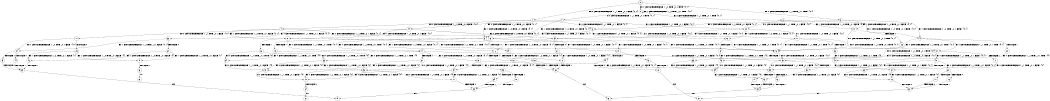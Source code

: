 digraph BCG {
size = "7, 10.5";
center = TRUE;
node [shape = circle];
0 [peripheries = 2];
0 -> 1 [label = "EX !0 !ATOMIC_EXCH_BRANCH (1, +1, TRUE, +0, 1, TRUE) !{0, 1}"];
0 -> 2 [label = "EX !1 !ATOMIC_EXCH_BRANCH (1, +0, TRUE, +0, 1, TRUE) !{0, 1}"];
0 -> 3 [label = "EX !0 !ATOMIC_EXCH_BRANCH (1, +1, TRUE, +0, 1, TRUE) !{0, 1}"];
1 -> 4 [label = "EX !0 !ATOMIC_EXCH_BRANCH (1, +1, TRUE, +0, 1, FALSE) !{0, 1}"];
1 -> 5 [label = "EX !1 !ATOMIC_EXCH_BRANCH (1, +0, TRUE, +0, 1, FALSE) !{0, 1}"];
1 -> 6 [label = "EX !0 !ATOMIC_EXCH_BRANCH (1, +1, TRUE, +0, 1, FALSE) !{0, 1}"];
2 -> 2 [label = "EX !1 !ATOMIC_EXCH_BRANCH (1, +0, TRUE, +0, 1, TRUE) !{0, 1}"];
2 -> 7 [label = "EX !0 !ATOMIC_EXCH_BRANCH (1, +1, TRUE, +0, 1, TRUE) !{0, 1}"];
2 -> 8 [label = "EX !0 !ATOMIC_EXCH_BRANCH (1, +1, TRUE, +0, 1, TRUE) !{0, 1}"];
3 -> 9 [label = "EX !1 !ATOMIC_EXCH_BRANCH (1, +0, TRUE, +0, 1, FALSE) !{0, 1}"];
3 -> 6 [label = "EX !0 !ATOMIC_EXCH_BRANCH (1, +1, TRUE, +0, 1, FALSE) !{0, 1}"];
3 -> 10 [label = "EX !1 !ATOMIC_EXCH_BRANCH (1, +0, TRUE, +0, 1, FALSE) !{0, 1}"];
4 -> 11 [label = "EX !0 !ATOMIC_EXCH_BRANCH (1, +1, TRUE, +0, 1, FALSE) !{0, 1}"];
4 -> 12 [label = "EX !1 !ATOMIC_EXCH_BRANCH (1, +0, TRUE, +0, 1, FALSE) !{0, 1}"];
4 -> 13 [label = "EX !0 !ATOMIC_EXCH_BRANCH (1, +1, TRUE, +0, 1, FALSE) !{0, 1}"];
5 -> 14 [label = "EX !0 !ATOMIC_EXCH_BRANCH (1, +1, TRUE, +0, 1, TRUE) !{0, 1}"];
5 -> 15 [label = "TERMINATE !1"];
5 -> 16 [label = "EX !0 !ATOMIC_EXCH_BRANCH (1, +1, TRUE, +0, 1, TRUE) !{0, 1}"];
6 -> 17 [label = "EX !1 !ATOMIC_EXCH_BRANCH (1, +0, TRUE, +0, 1, FALSE) !{0, 1}"];
6 -> 13 [label = "EX !0 !ATOMIC_EXCH_BRANCH (1, +1, TRUE, +0, 1, FALSE) !{0, 1}"];
6 -> 18 [label = "EX !1 !ATOMIC_EXCH_BRANCH (1, +0, TRUE, +0, 1, FALSE) !{0, 1}"];
7 -> 19 [label = "EX !0 !ATOMIC_EXCH_BRANCH (1, +1, TRUE, +0, 1, FALSE) !{0, 1}"];
7 -> 5 [label = "EX !1 !ATOMIC_EXCH_BRANCH (1, +0, TRUE, +0, 1, FALSE) !{0, 1}"];
7 -> 20 [label = "EX !0 !ATOMIC_EXCH_BRANCH (1, +1, TRUE, +0, 1, FALSE) !{0, 1}"];
8 -> 9 [label = "EX !1 !ATOMIC_EXCH_BRANCH (1, +0, TRUE, +0, 1, FALSE) !{0, 1}"];
8 -> 20 [label = "EX !0 !ATOMIC_EXCH_BRANCH (1, +1, TRUE, +0, 1, FALSE) !{0, 1}"];
8 -> 10 [label = "EX !1 !ATOMIC_EXCH_BRANCH (1, +0, TRUE, +0, 1, FALSE) !{0, 1}"];
9 -> 21 [label = "EX !0 !ATOMIC_EXCH_BRANCH (1, +1, TRUE, +0, 1, TRUE) !{0, 1}"];
9 -> 22 [label = "TERMINATE !1"];
9 -> 16 [label = "EX !0 !ATOMIC_EXCH_BRANCH (1, +1, TRUE, +0, 1, TRUE) !{0, 1}"];
10 -> 16 [label = "EX !0 !ATOMIC_EXCH_BRANCH (1, +1, TRUE, +0, 1, TRUE) !{0, 1}"];
10 -> 23 [label = "TERMINATE !1"];
11 -> 24 [label = "EX !1 !ATOMIC_EXCH_BRANCH (1, +0, TRUE, +0, 1, FALSE) !{0, 1}"];
11 -> 25 [label = "TERMINATE !0"];
12 -> 14 [label = "EX !0 !ATOMIC_EXCH_BRANCH (1, +1, TRUE, +0, 1, TRUE) !{0, 1}"];
12 -> 26 [label = "TERMINATE !1"];
12 -> 16 [label = "EX !0 !ATOMIC_EXCH_BRANCH (1, +1, TRUE, +0, 1, TRUE) !{0, 1}"];
13 -> 27 [label = "EX !1 !ATOMIC_EXCH_BRANCH (1, +0, TRUE, +0, 1, FALSE) !{0, 1}"];
13 -> 28 [label = "EX !1 !ATOMIC_EXCH_BRANCH (1, +0, TRUE, +0, 1, FALSE) !{0, 1}"];
13 -> 29 [label = "TERMINATE !0"];
14 -> 30 [label = "EX !0 !ATOMIC_EXCH_BRANCH (1, +1, TRUE, +0, 1, FALSE) !{0, 1}"];
14 -> 31 [label = "TERMINATE !1"];
14 -> 32 [label = "EX !0 !ATOMIC_EXCH_BRANCH (1, +1, TRUE, +0, 1, FALSE) !{0, 1}"];
15 -> 33 [label = "EX !0 !ATOMIC_EXCH_BRANCH (1, +1, TRUE, +0, 1, TRUE) !{0}"];
15 -> 34 [label = "EX !0 !ATOMIC_EXCH_BRANCH (1, +1, TRUE, +0, 1, TRUE) !{0}"];
16 -> 32 [label = "EX !0 !ATOMIC_EXCH_BRANCH (1, +1, TRUE, +0, 1, FALSE) !{0, 1}"];
16 -> 35 [label = "TERMINATE !1"];
17 -> 21 [label = "EX !0 !ATOMIC_EXCH_BRANCH (1, +1, TRUE, +0, 1, TRUE) !{0, 1}"];
17 -> 36 [label = "TERMINATE !1"];
17 -> 16 [label = "EX !0 !ATOMIC_EXCH_BRANCH (1, +1, TRUE, +0, 1, TRUE) !{0, 1}"];
18 -> 16 [label = "EX !0 !ATOMIC_EXCH_BRANCH (1, +1, TRUE, +0, 1, TRUE) !{0, 1}"];
18 -> 37 [label = "TERMINATE !1"];
19 -> 38 [label = "EX !0 !ATOMIC_EXCH_BRANCH (1, +1, TRUE, +0, 1, FALSE) !{0, 1}"];
19 -> 12 [label = "EX !1 !ATOMIC_EXCH_BRANCH (1, +0, TRUE, +0, 1, FALSE) !{0, 1}"];
19 -> 39 [label = "EX !0 !ATOMIC_EXCH_BRANCH (1, +1, TRUE, +0, 1, FALSE) !{0, 1}"];
20 -> 17 [label = "EX !1 !ATOMIC_EXCH_BRANCH (1, +0, TRUE, +0, 1, FALSE) !{0, 1}"];
20 -> 39 [label = "EX !0 !ATOMIC_EXCH_BRANCH (1, +1, TRUE, +0, 1, FALSE) !{0, 1}"];
20 -> 18 [label = "EX !1 !ATOMIC_EXCH_BRANCH (1, +0, TRUE, +0, 1, FALSE) !{0, 1}"];
21 -> 40 [label = "EX !0 !ATOMIC_EXCH_BRANCH (1, +1, TRUE, +0, 1, FALSE) !{0, 1}"];
21 -> 41 [label = "TERMINATE !1"];
21 -> 32 [label = "EX !0 !ATOMIC_EXCH_BRANCH (1, +1, TRUE, +0, 1, FALSE) !{0, 1}"];
22 -> 42 [label = "EX !0 !ATOMIC_EXCH_BRANCH (1, +1, TRUE, +0, 1, TRUE) !{0}"];
23 -> 43 [label = "EX !0 !ATOMIC_EXCH_BRANCH (1, +1, TRUE, +0, 1, TRUE) !{0}"];
24 -> 44 [label = "TERMINATE !0"];
24 -> 45 [label = "TERMINATE !1"];
25 -> 46 [label = "EX !1 !ATOMIC_EXCH_BRANCH (1, +0, TRUE, +0, 1, FALSE) !{1}"];
25 -> 47 [label = "EX !1 !ATOMIC_EXCH_BRANCH (1, +0, TRUE, +0, 1, FALSE) !{1}"];
26 -> 33 [label = "EX !0 !ATOMIC_EXCH_BRANCH (1, +1, TRUE, +0, 1, TRUE) !{0}"];
26 -> 34 [label = "EX !0 !ATOMIC_EXCH_BRANCH (1, +1, TRUE, +0, 1, TRUE) !{0}"];
27 -> 48 [label = "TERMINATE !0"];
27 -> 49 [label = "TERMINATE !1"];
28 -> 50 [label = "TERMINATE !0"];
28 -> 51 [label = "TERMINATE !1"];
29 -> 52 [label = "EX !1 !ATOMIC_EXCH_BRANCH (1, +0, TRUE, +0, 1, FALSE) !{1}"];
30 -> 53 [label = "EX !0 !ATOMIC_EXCH_BRANCH (1, +1, TRUE, +0, 1, FALSE) !{0, 1}"];
30 -> 54 [label = "TERMINATE !1"];
30 -> 55 [label = "EX !0 !ATOMIC_EXCH_BRANCH (1, +1, TRUE, +0, 1, FALSE) !{0, 1}"];
31 -> 56 [label = "EX !0 !ATOMIC_EXCH_BRANCH (1, +1, TRUE, +0, 1, FALSE) !{0}"];
31 -> 57 [label = "EX !0 !ATOMIC_EXCH_BRANCH (1, +1, TRUE, +0, 1, FALSE) !{0}"];
32 -> 55 [label = "EX !0 !ATOMIC_EXCH_BRANCH (1, +1, TRUE, +0, 1, FALSE) !{0, 1}"];
32 -> 58 [label = "TERMINATE !1"];
33 -> 56 [label = "EX !0 !ATOMIC_EXCH_BRANCH (1, +1, TRUE, +0, 1, FALSE) !{0}"];
33 -> 57 [label = "EX !0 !ATOMIC_EXCH_BRANCH (1, +1, TRUE, +0, 1, FALSE) !{0}"];
34 -> 57 [label = "EX !0 !ATOMIC_EXCH_BRANCH (1, +1, TRUE, +0, 1, FALSE) !{0}"];
35 -> 59 [label = "EX !0 !ATOMIC_EXCH_BRANCH (1, +1, TRUE, +0, 1, FALSE) !{0}"];
36 -> 42 [label = "EX !0 !ATOMIC_EXCH_BRANCH (1, +1, TRUE, +0, 1, TRUE) !{0}"];
37 -> 43 [label = "EX !0 !ATOMIC_EXCH_BRANCH (1, +1, TRUE, +0, 1, TRUE) !{0}"];
38 -> 24 [label = "EX !1 !ATOMIC_EXCH_BRANCH (1, +0, TRUE, +0, 1, FALSE) !{0, 1}"];
38 -> 60 [label = "TERMINATE !0"];
39 -> 27 [label = "EX !1 !ATOMIC_EXCH_BRANCH (1, +0, TRUE, +0, 1, FALSE) !{0, 1}"];
39 -> 28 [label = "EX !1 !ATOMIC_EXCH_BRANCH (1, +0, TRUE, +0, 1, FALSE) !{0, 1}"];
39 -> 61 [label = "TERMINATE !0"];
40 -> 62 [label = "EX !0 !ATOMIC_EXCH_BRANCH (1, +1, TRUE, +0, 1, FALSE) !{0, 1}"];
40 -> 63 [label = "TERMINATE !1"];
40 -> 55 [label = "EX !0 !ATOMIC_EXCH_BRANCH (1, +1, TRUE, +0, 1, FALSE) !{0, 1}"];
41 -> 64 [label = "EX !0 !ATOMIC_EXCH_BRANCH (1, +1, TRUE, +0, 1, FALSE) !{0}"];
42 -> 64 [label = "EX !0 !ATOMIC_EXCH_BRANCH (1, +1, TRUE, +0, 1, FALSE) !{0}"];
43 -> 59 [label = "EX !0 !ATOMIC_EXCH_BRANCH (1, +1, TRUE, +0, 1, FALSE) !{0}"];
44 -> 65 [label = "TERMINATE !1"];
45 -> 65 [label = "TERMINATE !0"];
46 -> 65 [label = "TERMINATE !1"];
47 -> 66 [label = "TERMINATE !1"];
48 -> 67 [label = "TERMINATE !1"];
49 -> 67 [label = "TERMINATE !0"];
50 -> 68 [label = "TERMINATE !1"];
51 -> 68 [label = "TERMINATE !0"];
52 -> 68 [label = "TERMINATE !1"];
53 -> 69 [label = "TERMINATE !0"];
53 -> 70 [label = "TERMINATE !1"];
54 -> 71 [label = "EX !0 !ATOMIC_EXCH_BRANCH (1, +1, TRUE, +0, 1, FALSE) !{0}"];
54 -> 72 [label = "EX !0 !ATOMIC_EXCH_BRANCH (1, +1, TRUE, +0, 1, FALSE) !{0}"];
55 -> 73 [label = "TERMINATE !0"];
55 -> 74 [label = "TERMINATE !1"];
56 -> 71 [label = "EX !0 !ATOMIC_EXCH_BRANCH (1, +1, TRUE, +0, 1, FALSE) !{0}"];
56 -> 72 [label = "EX !0 !ATOMIC_EXCH_BRANCH (1, +1, TRUE, +0, 1, FALSE) !{0}"];
57 -> 72 [label = "EX !0 !ATOMIC_EXCH_BRANCH (1, +1, TRUE, +0, 1, FALSE) !{0}"];
58 -> 75 [label = "EX !0 !ATOMIC_EXCH_BRANCH (1, +1, TRUE, +0, 1, FALSE) !{0}"];
59 -> 75 [label = "EX !0 !ATOMIC_EXCH_BRANCH (1, +1, TRUE, +0, 1, FALSE) !{0}"];
60 -> 46 [label = "EX !1 !ATOMIC_EXCH_BRANCH (1, +0, TRUE, +0, 1, FALSE) !{1}"];
60 -> 47 [label = "EX !1 !ATOMIC_EXCH_BRANCH (1, +0, TRUE, +0, 1, FALSE) !{1}"];
61 -> 52 [label = "EX !1 !ATOMIC_EXCH_BRANCH (1, +0, TRUE, +0, 1, FALSE) !{1}"];
62 -> 76 [label = "TERMINATE !0"];
62 -> 77 [label = "TERMINATE !1"];
63 -> 78 [label = "EX !0 !ATOMIC_EXCH_BRANCH (1, +1, TRUE, +0, 1, FALSE) !{0}"];
64 -> 78 [label = "EX !0 !ATOMIC_EXCH_BRANCH (1, +1, TRUE, +0, 1, FALSE) !{0}"];
65 -> 79 [label = "exit"];
66 -> 80 [label = "exit"];
67 -> 81 [label = "exit"];
68 -> 82 [label = "exit"];
69 -> 83 [label = "TERMINATE !1"];
70 -> 83 [label = "TERMINATE !0"];
71 -> 83 [label = "TERMINATE !0"];
72 -> 84 [label = "TERMINATE !0"];
73 -> 85 [label = "TERMINATE !1"];
74 -> 85 [label = "TERMINATE !0"];
75 -> 85 [label = "TERMINATE !0"];
76 -> 86 [label = "TERMINATE !1"];
77 -> 86 [label = "TERMINATE !0"];
78 -> 86 [label = "TERMINATE !0"];
83 -> 79 [label = "exit"];
84 -> 87 [label = "exit"];
85 -> 82 [label = "exit"];
86 -> 81 [label = "exit"];
}
